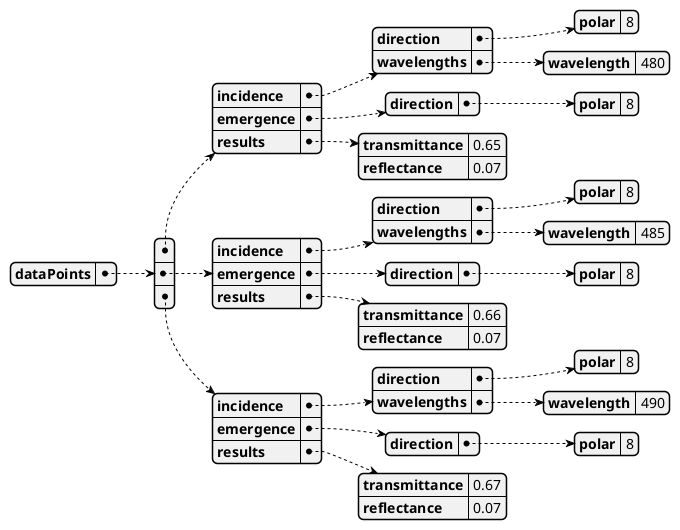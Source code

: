 @startjson spectrallyResolvedDataPoints
{
  "dataPoints": [
  {
    "incidence": {
      "direction": {
        "polar": 8
      }
      ,
      "wavelengths": {
        "wavelength": 480
      }
    }
    ,
    "emergence": {
      "direction": {
        "polar": 8
      }
    }
    ,
    "results": {
      "transmittance": 0.65,
      "reflectance": 0.07
    }
  }
  ,
  {
    "incidence": {
      "direction": {
        "polar": 8
      }
      ,
      "wavelengths": {
        "wavelength": 485
      }
    }
    ,
    "emergence": {
      "direction": {
        "polar": 8
      }
    }
    ,
    "results": {
      "transmittance": 0.66,
      "reflectance": 0.07
    }
  }
  ,
  {
    "incidence": {
      "direction": {
        "polar": 8
      }
      ,
      "wavelengths": {
        "wavelength": 490
      }
    }
    ,
    "emergence": {
      "direction": {
        "polar": 8
      }
    }
    ,
    "results": {
      "transmittance": 0.67,
      "reflectance": 0.07
    }
  }
  ]
}
@endjson